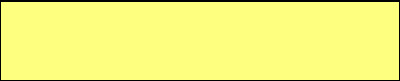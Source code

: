 size(200,260);

path p = (0,0)--(200,0)--(200,40)--(0,40)--cycle;

filldraw(p,lightyellow);
draw(p,black);
